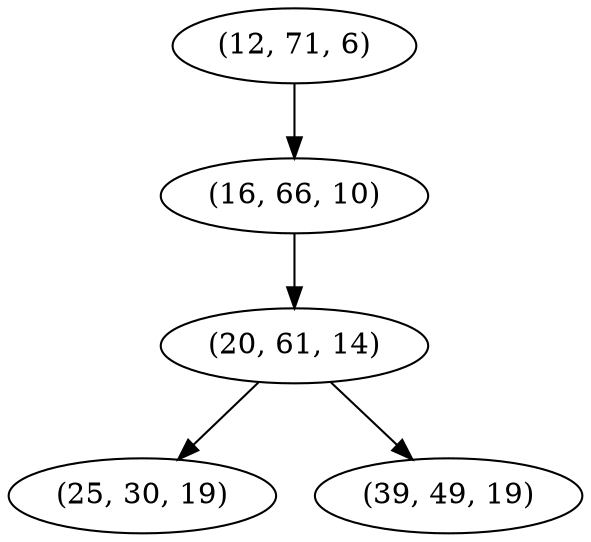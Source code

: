 digraph tree {
    "(12, 71, 6)";
    "(16, 66, 10)";
    "(20, 61, 14)";
    "(25, 30, 19)";
    "(39, 49, 19)";
    "(12, 71, 6)" -> "(16, 66, 10)";
    "(16, 66, 10)" -> "(20, 61, 14)";
    "(20, 61, 14)" -> "(25, 30, 19)";
    "(20, 61, 14)" -> "(39, 49, 19)";
}
